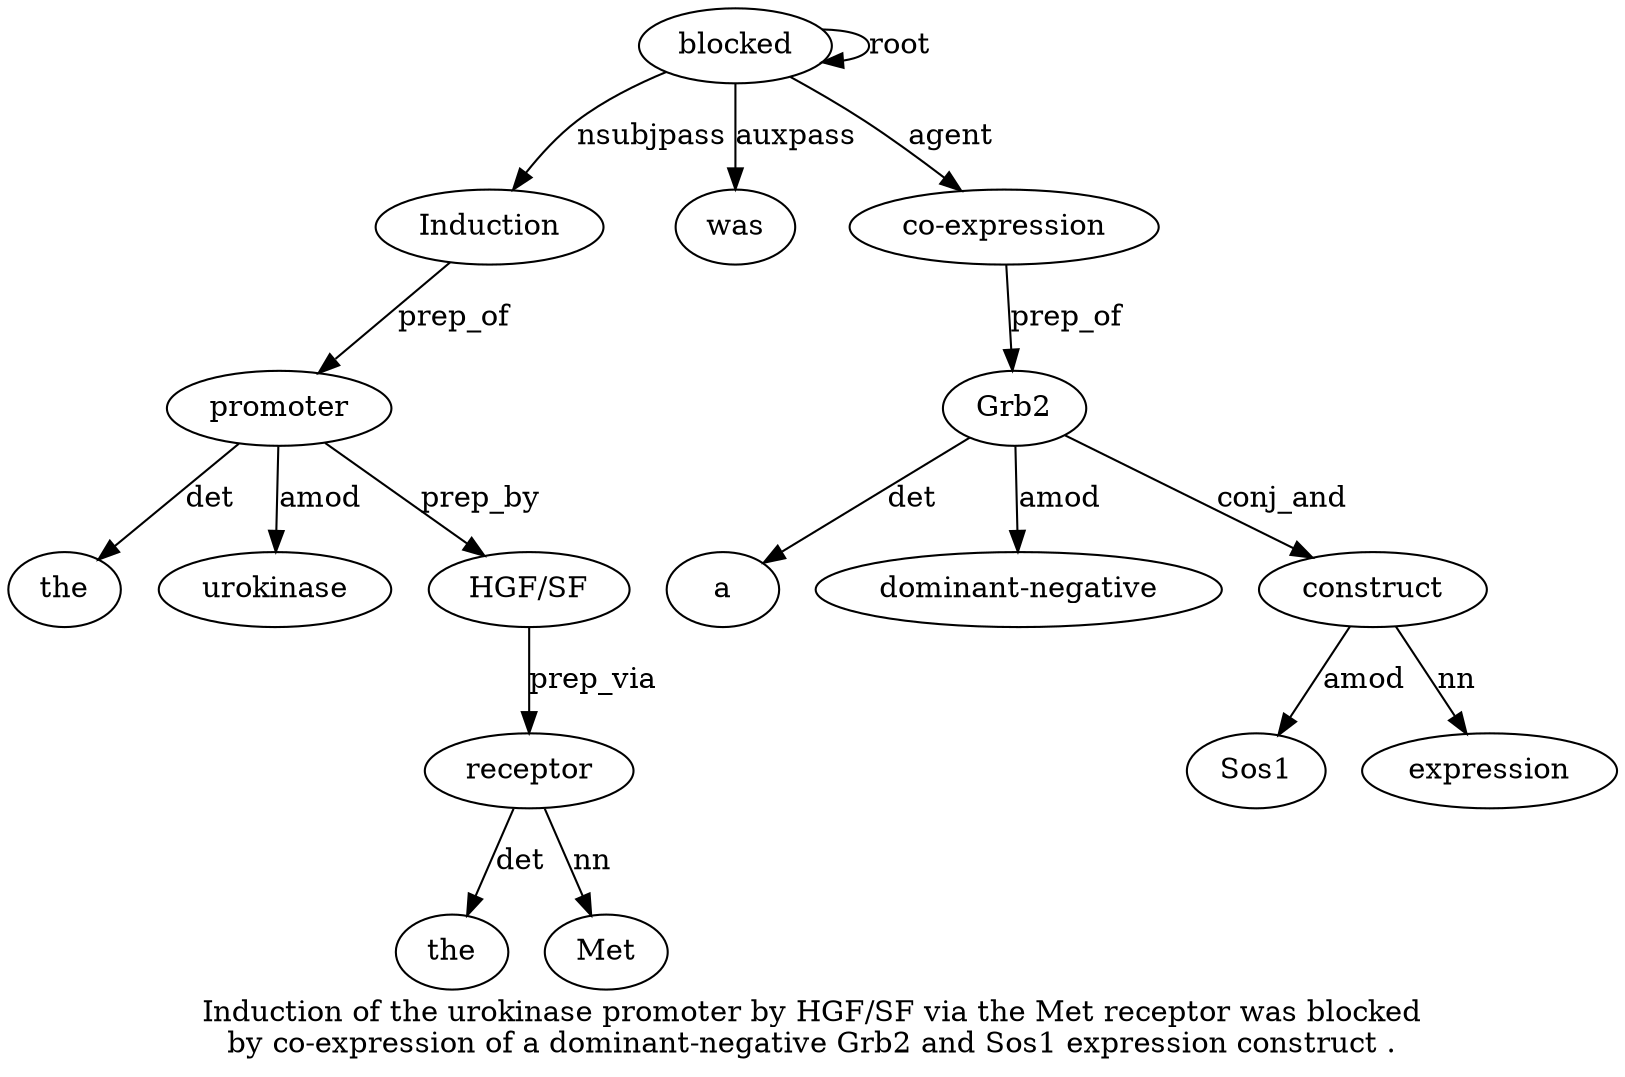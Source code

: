 digraph "Induction of the urokinase promoter by HGF/SF via the Met receptor was blocked by co-expression of a dominant-negative Grb2 and Sos1 expression construct ." {
label="Induction of the urokinase promoter by HGF/SF via the Met receptor was blocked
by co-expression of a dominant-negative Grb2 and Sos1 expression construct .";
blocked13 [style=filled, fillcolor=white, label=blocked];
Induction1 [style=filled, fillcolor=white, label=Induction];
blocked13 -> Induction1  [label=nsubjpass];
promoter5 [style=filled, fillcolor=white, label=promoter];
the3 [style=filled, fillcolor=white, label=the];
promoter5 -> the3  [label=det];
urokinase4 [style=filled, fillcolor=white, label=urokinase];
promoter5 -> urokinase4  [label=amod];
Induction1 -> promoter5  [label=prep_of];
"HGF/SF7" [style=filled, fillcolor=white, label="HGF/SF"];
promoter5 -> "HGF/SF7"  [label=prep_by];
receptor11 [style=filled, fillcolor=white, label=receptor];
the9 [style=filled, fillcolor=white, label=the];
receptor11 -> the9  [label=det];
Met10 [style=filled, fillcolor=white, label=Met];
receptor11 -> Met10  [label=nn];
"HGF/SF7" -> receptor11  [label=prep_via];
was12 [style=filled, fillcolor=white, label=was];
blocked13 -> was12  [label=auxpass];
blocked13 -> blocked13  [label=root];
"co-expression15" [style=filled, fillcolor=white, label="co-expression"];
blocked13 -> "co-expression15"  [label=agent];
Grb219 [style=filled, fillcolor=white, label=Grb2];
a17 [style=filled, fillcolor=white, label=a];
Grb219 -> a17  [label=det];
"dominant-negative18" [style=filled, fillcolor=white, label="dominant-negative"];
Grb219 -> "dominant-negative18"  [label=amod];
"co-expression15" -> Grb219  [label=prep_of];
construct23 [style=filled, fillcolor=white, label=construct];
Sos12 [style=filled, fillcolor=white, label=Sos1];
construct23 -> Sos12  [label=amod];
expression22 [style=filled, fillcolor=white, label=expression];
construct23 -> expression22  [label=nn];
Grb219 -> construct23  [label=conj_and];
}
